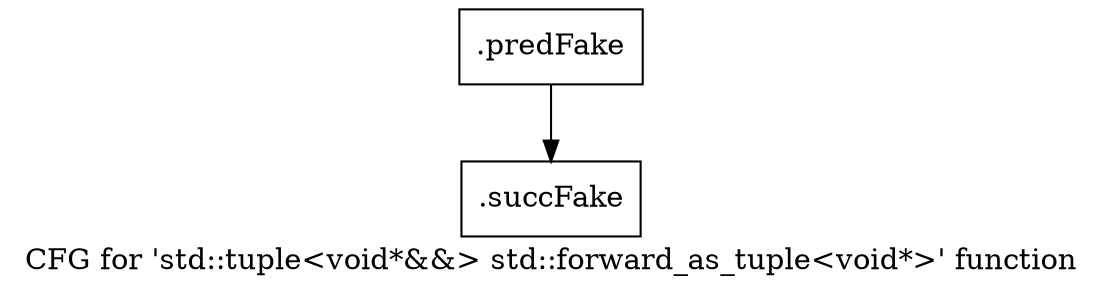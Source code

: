 digraph "CFG for 'std::tuple\<void*&&\> std::forward_as_tuple\<void*\>' function" {
	label="CFG for 'std::tuple\<void*&&\> std::forward_as_tuple\<void*\>' function";

	Node0x46132d0 [shape=record,filename="",linenumber="",label="{.predFake}"];
	Node0x46132d0 -> Node0x47bf210[ callList="" memoryops="" filename="/media/miguel/NewVolume/Linux/Xilinx/Vitis_HLS/2020.2/tps/lnx64/gcc-6.2.0/lib/gcc/x86_64-pc-linux-gnu/6.2.0/../../../../include/c++/6.2.0/tuple" execusionnum="4"];
	Node0x47bf210 [shape=record,filename="/media/miguel/NewVolume/Linux/Xilinx/Vitis_HLS/2020.2/tps/lnx64/gcc-6.2.0/lib/gcc/x86_64-pc-linux-gnu/6.2.0/../../../../include/c++/6.2.0/tuple",linenumber="1400",label="{.succFake}"];
}
